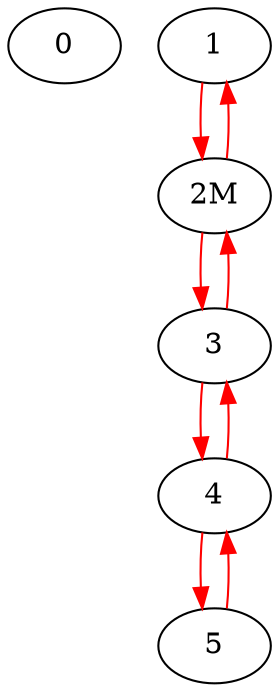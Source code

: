 Digraph G {
0;
edge [color=red];
1->"2M";
edge [color=black];
edge [color=red];
"2M"->1;
edge [color=black];
edge [color=red];
"2M"->3;
edge [color=black];
edge [color=red];
3->"2M";
edge [color=black];
edge [color=red];
3->4;
edge [color=black];
edge [color=red];
4->3;
edge [color=black];
edge [color=red];
4->5;
edge [color=black];
edge [color=red];
5->4;
edge [color=black];
}
